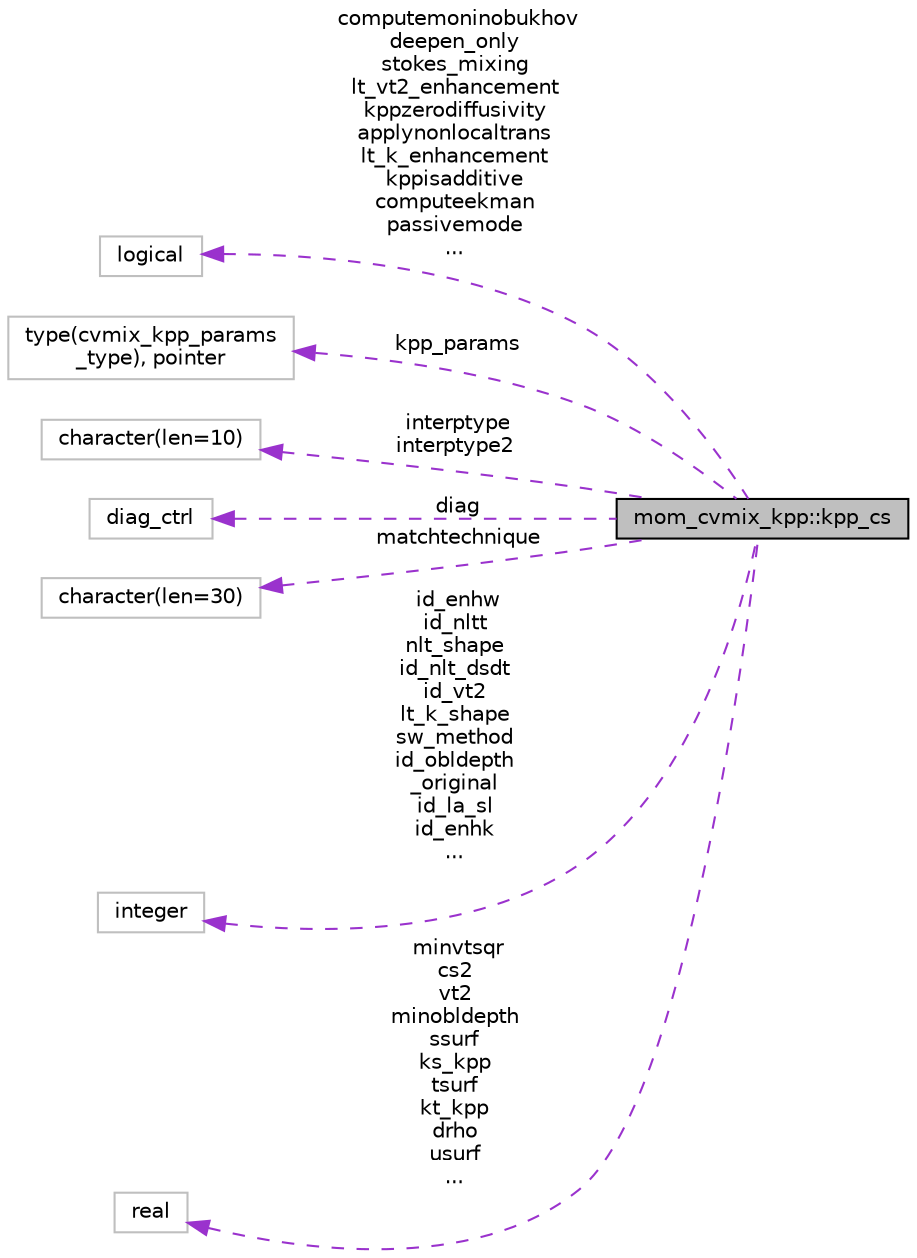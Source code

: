 digraph "mom_cvmix_kpp::kpp_cs"
{
 // INTERACTIVE_SVG=YES
 // LATEX_PDF_SIZE
  edge [fontname="Helvetica",fontsize="10",labelfontname="Helvetica",labelfontsize="10"];
  node [fontname="Helvetica",fontsize="10",shape=record];
  rankdir="LR";
  Node1 [label="mom_cvmix_kpp::kpp_cs",height=0.2,width=0.4,color="black", fillcolor="grey75", style="filled", fontcolor="black",tooltip="Control structure for containing KPP parameters/data."];
  Node2 -> Node1 [dir="back",color="darkorchid3",fontsize="10",style="dashed",label=" computemoninobukhov\ndeepen_only\nstokes_mixing\nlt_vt2_enhancement\nkppzerodiffusivity\napplynonlocaltrans\nlt_k_enhancement\nkppisadditive\ncomputeekman\npassivemode\n..." ,fontname="Helvetica"];
  Node2 [label="logical",height=0.2,width=0.4,color="grey75", fillcolor="white", style="filled",tooltip=" "];
  Node3 -> Node1 [dir="back",color="darkorchid3",fontsize="10",style="dashed",label=" kpp_params" ,fontname="Helvetica"];
  Node3 [label="type(cvmix_kpp_params\l_type), pointer",height=0.2,width=0.4,color="grey75", fillcolor="white", style="filled",tooltip=" "];
  Node4 -> Node1 [dir="back",color="darkorchid3",fontsize="10",style="dashed",label=" interptype\ninterptype2" ,fontname="Helvetica"];
  Node4 [label="character(len=10)",height=0.2,width=0.4,color="grey75", fillcolor="white", style="filled",tooltip=" "];
  Node5 -> Node1 [dir="back",color="darkorchid3",fontsize="10",style="dashed",label=" diag" ,fontname="Helvetica"];
  Node5 [label="diag_ctrl",height=0.2,width=0.4,color="grey75", fillcolor="white", style="filled",tooltip=" "];
  Node6 -> Node1 [dir="back",color="darkorchid3",fontsize="10",style="dashed",label=" matchtechnique" ,fontname="Helvetica"];
  Node6 [label="character(len=30)",height=0.2,width=0.4,color="grey75", fillcolor="white", style="filled",tooltip=" "];
  Node7 -> Node1 [dir="back",color="darkorchid3",fontsize="10",style="dashed",label=" id_enhw\nid_nltt\nnlt_shape\nid_nlt_dsdt\nid_vt2\nlt_k_shape\nsw_method\nid_obldepth\l_original\nid_la_sl\nid_enhk\n..." ,fontname="Helvetica"];
  Node7 [label="integer",height=0.2,width=0.4,color="grey75", fillcolor="white", style="filled",tooltip=" "];
  Node8 -> Node1 [dir="back",color="darkorchid3",fontsize="10",style="dashed",label=" minvtsqr\ncs2\nvt2\nminobldepth\nssurf\nks_kpp\ntsurf\nkt_kpp\ndrho\nusurf\n..." ,fontname="Helvetica"];
  Node8 [label="real",height=0.2,width=0.4,color="grey75", fillcolor="white", style="filled",tooltip=" "];
}
